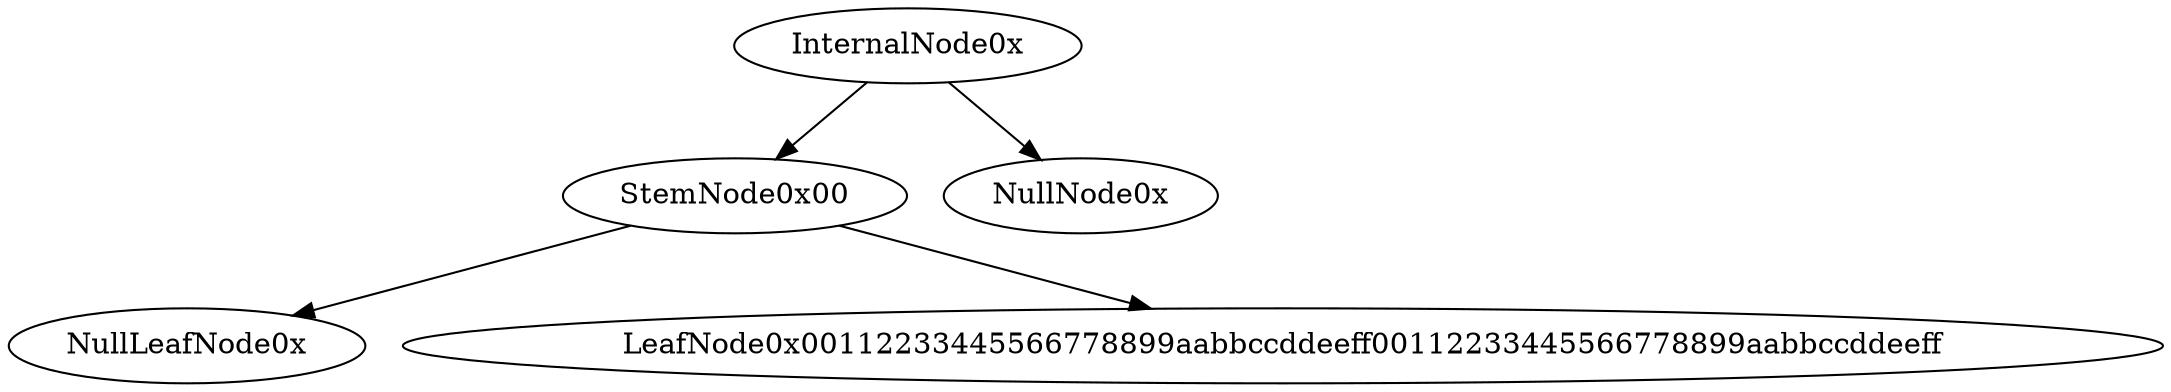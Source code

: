 digraph VerkleTrie {
InternalNode0x[location="0x", commitment="0x0000000000000000000000000000000000000000000000000000000000000000"]
InternalNode0x -> StemNode0x00
StemNode0x00[location="0x00", stem="0x00112233445566778899aabbccddeeff00112233445566778899aabbccddee", leftCommitment="0x0000000000000000000000000000000000000000000000000000000000000000", rightCommitment="0x0000000000000000000000000000000000000000000000000000000000000000"]
StemNode0x00 -> NullLeafNode0x
NullLeafNode0x [location="0x"]
NullLeafNode0x [location="0x"]
NullLeafNode0x [location="0x"]
NullLeafNode0x [location="0x"]
NullLeafNode0x [location="0x"]
NullLeafNode0x [location="0x"]
NullLeafNode0x [location="0x"]
NullLeafNode0x [location="0x"]
NullLeafNode0x [location="0x"]
NullLeafNode0x [location="0x"]
NullLeafNode0x [location="0x"]
NullLeafNode0x [location="0x"]
NullLeafNode0x [location="0x"]
NullLeafNode0x [location="0x"]
NullLeafNode0x [location="0x"]
NullLeafNode0x [location="0x"]
NullLeafNode0x [location="0x"]
NullLeafNode0x [location="0x"]
NullLeafNode0x [location="0x"]
NullLeafNode0x [location="0x"]
NullLeafNode0x [location="0x"]
NullLeafNode0x [location="0x"]
NullLeafNode0x [location="0x"]
NullLeafNode0x [location="0x"]
NullLeafNode0x [location="0x"]
NullLeafNode0x [location="0x"]
NullLeafNode0x [location="0x"]
NullLeafNode0x [location="0x"]
NullLeafNode0x [location="0x"]
NullLeafNode0x [location="0x"]
NullLeafNode0x [location="0x"]
NullLeafNode0x [location="0x"]
NullLeafNode0x [location="0x"]
NullLeafNode0x [location="0x"]
NullLeafNode0x [location="0x"]
NullLeafNode0x [location="0x"]
NullLeafNode0x [location="0x"]
NullLeafNode0x [location="0x"]
NullLeafNode0x [location="0x"]
NullLeafNode0x [location="0x"]
NullLeafNode0x [location="0x"]
NullLeafNode0x [location="0x"]
NullLeafNode0x [location="0x"]
NullLeafNode0x [location="0x"]
NullLeafNode0x [location="0x"]
NullLeafNode0x [location="0x"]
NullLeafNode0x [location="0x"]
NullLeafNode0x [location="0x"]
NullLeafNode0x [location="0x"]
NullLeafNode0x [location="0x"]
NullLeafNode0x [location="0x"]
NullLeafNode0x [location="0x"]
NullLeafNode0x [location="0x"]
NullLeafNode0x [location="0x"]
NullLeafNode0x [location="0x"]
NullLeafNode0x [location="0x"]
NullLeafNode0x [location="0x"]
NullLeafNode0x [location="0x"]
NullLeafNode0x [location="0x"]
NullLeafNode0x [location="0x"]
NullLeafNode0x [location="0x"]
NullLeafNode0x [location="0x"]
NullLeafNode0x [location="0x"]
NullLeafNode0x [location="0x"]
NullLeafNode0x [location="0x"]
NullLeafNode0x [location="0x"]
NullLeafNode0x [location="0x"]
NullLeafNode0x [location="0x"]
NullLeafNode0x [location="0x"]
NullLeafNode0x [location="0x"]
NullLeafNode0x [location="0x"]
NullLeafNode0x [location="0x"]
NullLeafNode0x [location="0x"]
NullLeafNode0x [location="0x"]
NullLeafNode0x [location="0x"]
NullLeafNode0x [location="0x"]
NullLeafNode0x [location="0x"]
NullLeafNode0x [location="0x"]
NullLeafNode0x [location="0x"]
NullLeafNode0x [location="0x"]
NullLeafNode0x [location="0x"]
NullLeafNode0x [location="0x"]
NullLeafNode0x [location="0x"]
NullLeafNode0x [location="0x"]
NullLeafNode0x [location="0x"]
NullLeafNode0x [location="0x"]
NullLeafNode0x [location="0x"]
NullLeafNode0x [location="0x"]
NullLeafNode0x [location="0x"]
NullLeafNode0x [location="0x"]
NullLeafNode0x [location="0x"]
NullLeafNode0x [location="0x"]
NullLeafNode0x [location="0x"]
NullLeafNode0x [location="0x"]
NullLeafNode0x [location="0x"]
NullLeafNode0x [location="0x"]
NullLeafNode0x [location="0x"]
NullLeafNode0x [location="0x"]
NullLeafNode0x [location="0x"]
NullLeafNode0x [location="0x"]
NullLeafNode0x [location="0x"]
NullLeafNode0x [location="0x"]
NullLeafNode0x [location="0x"]
NullLeafNode0x [location="0x"]
NullLeafNode0x [location="0x"]
NullLeafNode0x [location="0x"]
NullLeafNode0x [location="0x"]
NullLeafNode0x [location="0x"]
NullLeafNode0x [location="0x"]
NullLeafNode0x [location="0x"]
NullLeafNode0x [location="0x"]
NullLeafNode0x [location="0x"]
NullLeafNode0x [location="0x"]
NullLeafNode0x [location="0x"]
NullLeafNode0x [location="0x"]
NullLeafNode0x [location="0x"]
NullLeafNode0x [location="0x"]
NullLeafNode0x [location="0x"]
NullLeafNode0x [location="0x"]
NullLeafNode0x [location="0x"]
NullLeafNode0x [location="0x"]
NullLeafNode0x [location="0x"]
NullLeafNode0x [location="0x"]
NullLeafNode0x [location="0x"]
NullLeafNode0x [location="0x"]
NullLeafNode0x [location="0x"]
NullLeafNode0x [location="0x"]
NullLeafNode0x [location="0x"]
NullLeafNode0x [location="0x"]
NullLeafNode0x [location="0x"]
NullLeafNode0x [location="0x"]
NullLeafNode0x [location="0x"]
NullLeafNode0x [location="0x"]
NullLeafNode0x [location="0x"]
NullLeafNode0x [location="0x"]
NullLeafNode0x [location="0x"]
NullLeafNode0x [location="0x"]
NullLeafNode0x [location="0x"]
NullLeafNode0x [location="0x"]
NullLeafNode0x [location="0x"]
NullLeafNode0x [location="0x"]
NullLeafNode0x [location="0x"]
NullLeafNode0x [location="0x"]
NullLeafNode0x [location="0x"]
NullLeafNode0x [location="0x"]
NullLeafNode0x [location="0x"]
NullLeafNode0x [location="0x"]
NullLeafNode0x [location="0x"]
NullLeafNode0x [location="0x"]
NullLeafNode0x [location="0x"]
NullLeafNode0x [location="0x"]
NullLeafNode0x [location="0x"]
NullLeafNode0x [location="0x"]
NullLeafNode0x [location="0x"]
NullLeafNode0x [location="0x"]
NullLeafNode0x [location="0x"]
NullLeafNode0x [location="0x"]
NullLeafNode0x [location="0x"]
NullLeafNode0x [location="0x"]
NullLeafNode0x [location="0x"]
NullLeafNode0x [location="0x"]
NullLeafNode0x [location="0x"]
NullLeafNode0x [location="0x"]
NullLeafNode0x [location="0x"]
NullLeafNode0x [location="0x"]
NullLeafNode0x [location="0x"]
NullLeafNode0x [location="0x"]
NullLeafNode0x [location="0x"]
NullLeafNode0x [location="0x"]
NullLeafNode0x [location="0x"]
NullLeafNode0x [location="0x"]
NullLeafNode0x [location="0x"]
NullLeafNode0x [location="0x"]
NullLeafNode0x [location="0x"]
NullLeafNode0x [location="0x"]
NullLeafNode0x [location="0x"]
NullLeafNode0x [location="0x"]
NullLeafNode0x [location="0x"]
NullLeafNode0x [location="0x"]
NullLeafNode0x [location="0x"]
NullLeafNode0x [location="0x"]
NullLeafNode0x [location="0x"]
NullLeafNode0x [location="0x"]
NullLeafNode0x [location="0x"]
NullLeafNode0x [location="0x"]
NullLeafNode0x [location="0x"]
NullLeafNode0x [location="0x"]
NullLeafNode0x [location="0x"]
NullLeafNode0x [location="0x"]
NullLeafNode0x [location="0x"]
NullLeafNode0x [location="0x"]
NullLeafNode0x [location="0x"]
NullLeafNode0x [location="0x"]
NullLeafNode0x [location="0x"]
NullLeafNode0x [location="0x"]
NullLeafNode0x [location="0x"]
NullLeafNode0x [location="0x"]
NullLeafNode0x [location="0x"]
NullLeafNode0x [location="0x"]
NullLeafNode0x [location="0x"]
NullLeafNode0x [location="0x"]
NullLeafNode0x [location="0x"]
NullLeafNode0x [location="0x"]
NullLeafNode0x [location="0x"]
NullLeafNode0x [location="0x"]
NullLeafNode0x [location="0x"]
NullLeafNode0x [location="0x"]
NullLeafNode0x [location="0x"]
NullLeafNode0x [location="0x"]
NullLeafNode0x [location="0x"]
NullLeafNode0x [location="0x"]
NullLeafNode0x [location="0x"]
NullLeafNode0x [location="0x"]
NullLeafNode0x [location="0x"]
NullLeafNode0x [location="0x"]
NullLeafNode0x [location="0x"]
NullLeafNode0x [location="0x"]
NullLeafNode0x [location="0x"]
NullLeafNode0x [location="0x"]
NullLeafNode0x [location="0x"]
NullLeafNode0x [location="0x"]
NullLeafNode0x [location="0x"]
NullLeafNode0x [location="0x"]
NullLeafNode0x [location="0x"]
NullLeafNode0x [location="0x"]
NullLeafNode0x [location="0x"]
NullLeafNode0x [location="0x"]
NullLeafNode0x [location="0x"]
NullLeafNode0x [location="0x"]
NullLeafNode0x [location="0x"]
NullLeafNode0x [location="0x"]
NullLeafNode0x [location="0x"]
NullLeafNode0x [location="0x"]
NullLeafNode0x [location="0x"]
NullLeafNode0x [location="0x"]
NullLeafNode0x [location="0x"]
NullLeafNode0x [location="0x"]
NullLeafNode0x [location="0x"]
NullLeafNode0x [location="0x"]
NullLeafNode0x [location="0x"]
NullLeafNode0x [location="0x"]
NullLeafNode0x [location="0x"]
NullLeafNode0x [location="0x"]
NullLeafNode0x [location="0x"]
NullLeafNode0x [location="0x"]
NullLeafNode0x [location="0x"]
NullLeafNode0x [location="0x"]
NullLeafNode0x [location="0x"]
NullLeafNode0x [location="0x"]
NullLeafNode0x [location="0x"]
NullLeafNode0x [location="0x"]
NullLeafNode0x [location="0x"]
NullLeafNode0x [location="0x"]
NullLeafNode0x [location="0x"]
NullLeafNode0x [location="0x"]
StemNode0x00 -> LeafNode0x00112233445566778899aabbccddeeff00112233445566778899aabbccddeeff
LeafNode0x00112233445566778899aabbccddeeff00112233445566778899aabbccddeeff[location="0x00112233445566778899aabbccddeeff00112233445566778899aabbccddeeff", suffix="-1", value="0x1000000000000000000000000000000000000000000000000000000000000000"]
InternalNode0x -> NullNode0x
NullNode0x[location="0x"]
NullNode0x[location="0x"]
NullNode0x[location="0x"]
NullNode0x[location="0x"]
NullNode0x[location="0x"]
NullNode0x[location="0x"]
NullNode0x[location="0x"]
NullNode0x[location="0x"]
NullNode0x[location="0x"]
NullNode0x[location="0x"]
NullNode0x[location="0x"]
NullNode0x[location="0x"]
NullNode0x[location="0x"]
NullNode0x[location="0x"]
NullNode0x[location="0x"]
NullNode0x[location="0x"]
NullNode0x[location="0x"]
NullNode0x[location="0x"]
NullNode0x[location="0x"]
NullNode0x[location="0x"]
NullNode0x[location="0x"]
NullNode0x[location="0x"]
NullNode0x[location="0x"]
NullNode0x[location="0x"]
NullNode0x[location="0x"]
NullNode0x[location="0x"]
NullNode0x[location="0x"]
NullNode0x[location="0x"]
NullNode0x[location="0x"]
NullNode0x[location="0x"]
NullNode0x[location="0x"]
NullNode0x[location="0x"]
NullNode0x[location="0x"]
NullNode0x[location="0x"]
NullNode0x[location="0x"]
NullNode0x[location="0x"]
NullNode0x[location="0x"]
NullNode0x[location="0x"]
NullNode0x[location="0x"]
NullNode0x[location="0x"]
NullNode0x[location="0x"]
NullNode0x[location="0x"]
NullNode0x[location="0x"]
NullNode0x[location="0x"]
NullNode0x[location="0x"]
NullNode0x[location="0x"]
NullNode0x[location="0x"]
NullNode0x[location="0x"]
NullNode0x[location="0x"]
NullNode0x[location="0x"]
NullNode0x[location="0x"]
NullNode0x[location="0x"]
NullNode0x[location="0x"]
NullNode0x[location="0x"]
NullNode0x[location="0x"]
NullNode0x[location="0x"]
NullNode0x[location="0x"]
NullNode0x[location="0x"]
NullNode0x[location="0x"]
NullNode0x[location="0x"]
NullNode0x[location="0x"]
NullNode0x[location="0x"]
NullNode0x[location="0x"]
NullNode0x[location="0x"]
NullNode0x[location="0x"]
NullNode0x[location="0x"]
NullNode0x[location="0x"]
NullNode0x[location="0x"]
NullNode0x[location="0x"]
NullNode0x[location="0x"]
NullNode0x[location="0x"]
NullNode0x[location="0x"]
NullNode0x[location="0x"]
NullNode0x[location="0x"]
NullNode0x[location="0x"]
NullNode0x[location="0x"]
NullNode0x[location="0x"]
NullNode0x[location="0x"]
NullNode0x[location="0x"]
NullNode0x[location="0x"]
NullNode0x[location="0x"]
NullNode0x[location="0x"]
NullNode0x[location="0x"]
NullNode0x[location="0x"]
NullNode0x[location="0x"]
NullNode0x[location="0x"]
NullNode0x[location="0x"]
NullNode0x[location="0x"]
NullNode0x[location="0x"]
NullNode0x[location="0x"]
NullNode0x[location="0x"]
NullNode0x[location="0x"]
NullNode0x[location="0x"]
NullNode0x[location="0x"]
NullNode0x[location="0x"]
NullNode0x[location="0x"]
NullNode0x[location="0x"]
NullNode0x[location="0x"]
NullNode0x[location="0x"]
NullNode0x[location="0x"]
NullNode0x[location="0x"]
NullNode0x[location="0x"]
NullNode0x[location="0x"]
NullNode0x[location="0x"]
NullNode0x[location="0x"]
NullNode0x[location="0x"]
NullNode0x[location="0x"]
NullNode0x[location="0x"]
NullNode0x[location="0x"]
NullNode0x[location="0x"]
NullNode0x[location="0x"]
NullNode0x[location="0x"]
NullNode0x[location="0x"]
NullNode0x[location="0x"]
NullNode0x[location="0x"]
NullNode0x[location="0x"]
NullNode0x[location="0x"]
NullNode0x[location="0x"]
NullNode0x[location="0x"]
NullNode0x[location="0x"]
NullNode0x[location="0x"]
NullNode0x[location="0x"]
NullNode0x[location="0x"]
NullNode0x[location="0x"]
NullNode0x[location="0x"]
NullNode0x[location="0x"]
NullNode0x[location="0x"]
NullNode0x[location="0x"]
NullNode0x[location="0x"]
NullNode0x[location="0x"]
NullNode0x[location="0x"]
NullNode0x[location="0x"]
NullNode0x[location="0x"]
NullNode0x[location="0x"]
NullNode0x[location="0x"]
NullNode0x[location="0x"]
NullNode0x[location="0x"]
NullNode0x[location="0x"]
NullNode0x[location="0x"]
NullNode0x[location="0x"]
NullNode0x[location="0x"]
NullNode0x[location="0x"]
NullNode0x[location="0x"]
NullNode0x[location="0x"]
NullNode0x[location="0x"]
NullNode0x[location="0x"]
NullNode0x[location="0x"]
NullNode0x[location="0x"]
NullNode0x[location="0x"]
NullNode0x[location="0x"]
NullNode0x[location="0x"]
NullNode0x[location="0x"]
NullNode0x[location="0x"]
NullNode0x[location="0x"]
NullNode0x[location="0x"]
NullNode0x[location="0x"]
NullNode0x[location="0x"]
NullNode0x[location="0x"]
NullNode0x[location="0x"]
NullNode0x[location="0x"]
NullNode0x[location="0x"]
NullNode0x[location="0x"]
NullNode0x[location="0x"]
NullNode0x[location="0x"]
NullNode0x[location="0x"]
NullNode0x[location="0x"]
NullNode0x[location="0x"]
NullNode0x[location="0x"]
NullNode0x[location="0x"]
NullNode0x[location="0x"]
NullNode0x[location="0x"]
NullNode0x[location="0x"]
NullNode0x[location="0x"]
NullNode0x[location="0x"]
NullNode0x[location="0x"]
NullNode0x[location="0x"]
NullNode0x[location="0x"]
NullNode0x[location="0x"]
NullNode0x[location="0x"]
NullNode0x[location="0x"]
NullNode0x[location="0x"]
NullNode0x[location="0x"]
NullNode0x[location="0x"]
NullNode0x[location="0x"]
NullNode0x[location="0x"]
NullNode0x[location="0x"]
NullNode0x[location="0x"]
NullNode0x[location="0x"]
NullNode0x[location="0x"]
NullNode0x[location="0x"]
NullNode0x[location="0x"]
NullNode0x[location="0x"]
NullNode0x[location="0x"]
NullNode0x[location="0x"]
NullNode0x[location="0x"]
NullNode0x[location="0x"]
NullNode0x[location="0x"]
NullNode0x[location="0x"]
NullNode0x[location="0x"]
NullNode0x[location="0x"]
NullNode0x[location="0x"]
NullNode0x[location="0x"]
NullNode0x[location="0x"]
NullNode0x[location="0x"]
NullNode0x[location="0x"]
NullNode0x[location="0x"]
NullNode0x[location="0x"]
NullNode0x[location="0x"]
NullNode0x[location="0x"]
NullNode0x[location="0x"]
NullNode0x[location="0x"]
NullNode0x[location="0x"]
NullNode0x[location="0x"]
NullNode0x[location="0x"]
NullNode0x[location="0x"]
NullNode0x[location="0x"]
NullNode0x[location="0x"]
NullNode0x[location="0x"]
NullNode0x[location="0x"]
NullNode0x[location="0x"]
NullNode0x[location="0x"]
NullNode0x[location="0x"]
NullNode0x[location="0x"]
NullNode0x[location="0x"]
NullNode0x[location="0x"]
NullNode0x[location="0x"]
NullNode0x[location="0x"]
NullNode0x[location="0x"]
NullNode0x[location="0x"]
NullNode0x[location="0x"]
NullNode0x[location="0x"]
NullNode0x[location="0x"]
NullNode0x[location="0x"]
NullNode0x[location="0x"]
NullNode0x[location="0x"]
NullNode0x[location="0x"]
NullNode0x[location="0x"]
NullNode0x[location="0x"]
NullNode0x[location="0x"]
NullNode0x[location="0x"]
NullNode0x[location="0x"]
NullNode0x[location="0x"]
NullNode0x[location="0x"]
NullNode0x[location="0x"]
NullNode0x[location="0x"]
NullNode0x[location="0x"]
NullNode0x[location="0x"]
NullNode0x[location="0x"]
NullNode0x[location="0x"]
NullNode0x[location="0x"]
NullNode0x[location="0x"]
NullNode0x[location="0x"]
NullNode0x[location="0x"]
NullNode0x[location="0x"]
NullNode0x[location="0x"]
}
